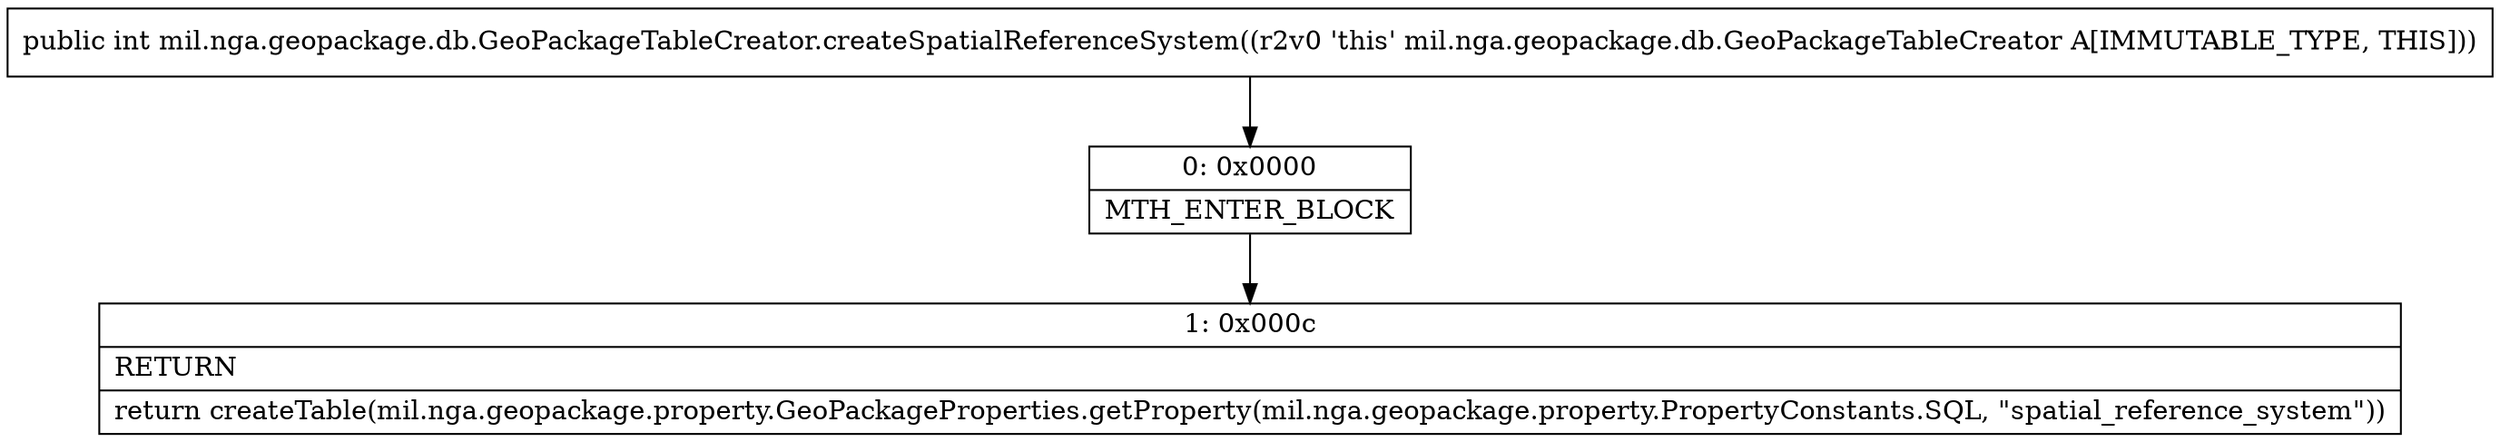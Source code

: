 digraph "CFG formil.nga.geopackage.db.GeoPackageTableCreator.createSpatialReferenceSystem()I" {
Node_0 [shape=record,label="{0\:\ 0x0000|MTH_ENTER_BLOCK\l}"];
Node_1 [shape=record,label="{1\:\ 0x000c|RETURN\l|return createTable(mil.nga.geopackage.property.GeoPackageProperties.getProperty(mil.nga.geopackage.property.PropertyConstants.SQL, \"spatial_reference_system\"))\l}"];
MethodNode[shape=record,label="{public int mil.nga.geopackage.db.GeoPackageTableCreator.createSpatialReferenceSystem((r2v0 'this' mil.nga.geopackage.db.GeoPackageTableCreator A[IMMUTABLE_TYPE, THIS])) }"];
MethodNode -> Node_0;
Node_0 -> Node_1;
}

